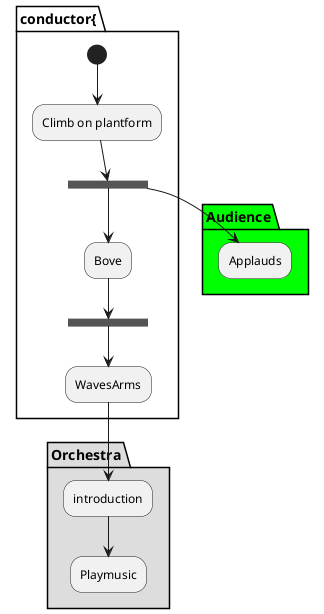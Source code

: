 @startuml
 partition conductor{
 (*) --> "Climb on plantform"
 --> ===s1===
 --> Bove
 --> === s2===
 --> WavesArms
 }


 partition Audience #00ff00{
  ===s1=== --> Applauds
 }

  partition Orchestra #dddddd{
    WavesArms --> introduction
    --> Playmusic
  }

@enduml